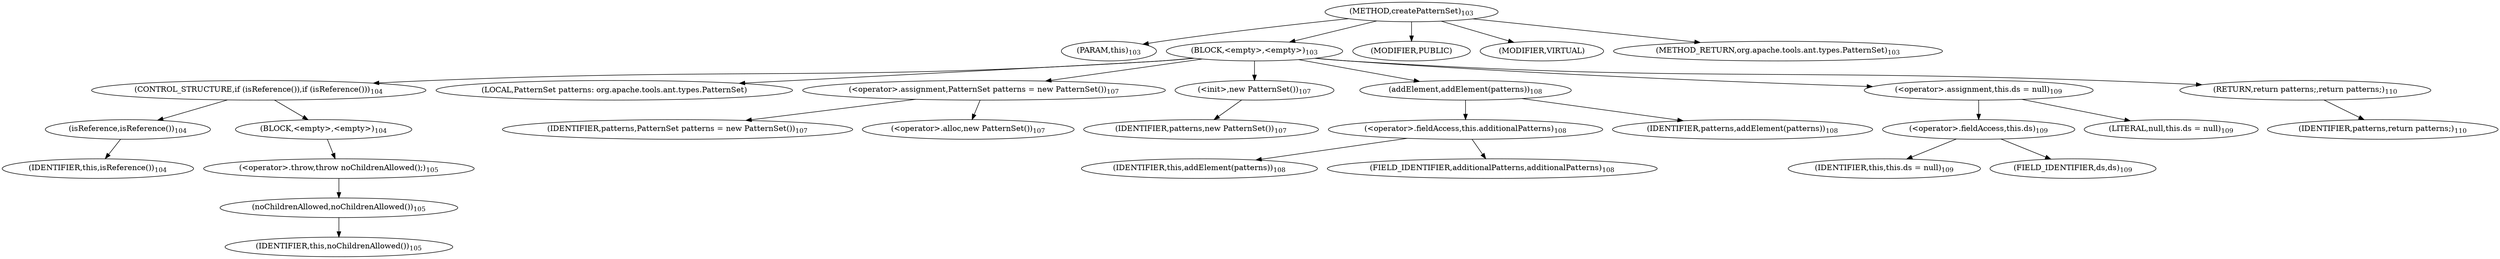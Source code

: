 digraph "createPatternSet" {  
"350" [label = <(METHOD,createPatternSet)<SUB>103</SUB>> ]
"20" [label = <(PARAM,this)<SUB>103</SUB>> ]
"351" [label = <(BLOCK,&lt;empty&gt;,&lt;empty&gt;)<SUB>103</SUB>> ]
"352" [label = <(CONTROL_STRUCTURE,if (isReference()),if (isReference()))<SUB>104</SUB>> ]
"353" [label = <(isReference,isReference())<SUB>104</SUB>> ]
"19" [label = <(IDENTIFIER,this,isReference())<SUB>104</SUB>> ]
"354" [label = <(BLOCK,&lt;empty&gt;,&lt;empty&gt;)<SUB>104</SUB>> ]
"355" [label = <(&lt;operator&gt;.throw,throw noChildrenAllowed();)<SUB>105</SUB>> ]
"356" [label = <(noChildrenAllowed,noChildrenAllowed())<SUB>105</SUB>> ]
"21" [label = <(IDENTIFIER,this,noChildrenAllowed())<SUB>105</SUB>> ]
"23" [label = <(LOCAL,PatternSet patterns: org.apache.tools.ant.types.PatternSet)> ]
"357" [label = <(&lt;operator&gt;.assignment,PatternSet patterns = new PatternSet())<SUB>107</SUB>> ]
"358" [label = <(IDENTIFIER,patterns,PatternSet patterns = new PatternSet())<SUB>107</SUB>> ]
"359" [label = <(&lt;operator&gt;.alloc,new PatternSet())<SUB>107</SUB>> ]
"360" [label = <(&lt;init&gt;,new PatternSet())<SUB>107</SUB>> ]
"22" [label = <(IDENTIFIER,patterns,new PatternSet())<SUB>107</SUB>> ]
"361" [label = <(addElement,addElement(patterns))<SUB>108</SUB>> ]
"362" [label = <(&lt;operator&gt;.fieldAccess,this.additionalPatterns)<SUB>108</SUB>> ]
"363" [label = <(IDENTIFIER,this,addElement(patterns))<SUB>108</SUB>> ]
"364" [label = <(FIELD_IDENTIFIER,additionalPatterns,additionalPatterns)<SUB>108</SUB>> ]
"365" [label = <(IDENTIFIER,patterns,addElement(patterns))<SUB>108</SUB>> ]
"366" [label = <(&lt;operator&gt;.assignment,this.ds = null)<SUB>109</SUB>> ]
"367" [label = <(&lt;operator&gt;.fieldAccess,this.ds)<SUB>109</SUB>> ]
"368" [label = <(IDENTIFIER,this,this.ds = null)<SUB>109</SUB>> ]
"369" [label = <(FIELD_IDENTIFIER,ds,ds)<SUB>109</SUB>> ]
"370" [label = <(LITERAL,null,this.ds = null)<SUB>109</SUB>> ]
"371" [label = <(RETURN,return patterns;,return patterns;)<SUB>110</SUB>> ]
"372" [label = <(IDENTIFIER,patterns,return patterns;)<SUB>110</SUB>> ]
"373" [label = <(MODIFIER,PUBLIC)> ]
"374" [label = <(MODIFIER,VIRTUAL)> ]
"375" [label = <(METHOD_RETURN,org.apache.tools.ant.types.PatternSet)<SUB>103</SUB>> ]
  "350" -> "20" 
  "350" -> "351" 
  "350" -> "373" 
  "350" -> "374" 
  "350" -> "375" 
  "351" -> "352" 
  "351" -> "23" 
  "351" -> "357" 
  "351" -> "360" 
  "351" -> "361" 
  "351" -> "366" 
  "351" -> "371" 
  "352" -> "353" 
  "352" -> "354" 
  "353" -> "19" 
  "354" -> "355" 
  "355" -> "356" 
  "356" -> "21" 
  "357" -> "358" 
  "357" -> "359" 
  "360" -> "22" 
  "361" -> "362" 
  "361" -> "365" 
  "362" -> "363" 
  "362" -> "364" 
  "366" -> "367" 
  "366" -> "370" 
  "367" -> "368" 
  "367" -> "369" 
  "371" -> "372" 
}
